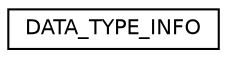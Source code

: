 digraph "Graphical Class Hierarchy"
{
  edge [fontname="Helvetica",fontsize="10",labelfontname="Helvetica",labelfontsize="10"];
  node [fontname="Helvetica",fontsize="10",shape=record];
  rankdir="LR";
  Node1 [label="DATA_TYPE_INFO",height=0.2,width=0.4,color="black", fillcolor="white", style="filled",URL="$struct_d_a_t_a___t_y_p_e___i_n_f_o.html"];
}
